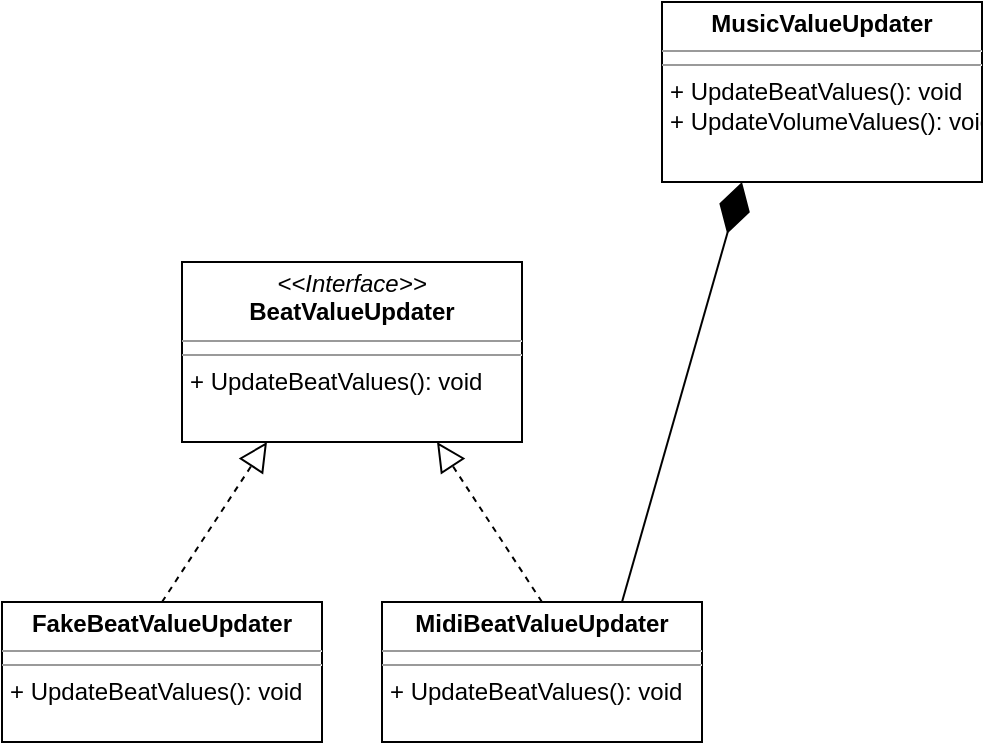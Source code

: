 <mxfile version="12.4.7" type="github"><diagram id="kDup70aPqAmlONpFN8vK" name="Page-1"><mxGraphModel dx="1038" dy="553" grid="1" gridSize="10" guides="1" tooltips="1" connect="1" arrows="1" fold="1" page="1" pageScale="1" pageWidth="850" pageHeight="1100" math="0" shadow="0"><root><mxCell id="0"/><mxCell id="1" parent="0"/><mxCell id="IexDdL5BKOaNLtybtklX-1" value="&lt;p style=&quot;margin: 0px ; margin-top: 4px ; text-align: center&quot;&gt;&lt;b&gt;MidiBeatValueUpdater&lt;/b&gt;&lt;br&gt;&lt;/p&gt;&lt;hr size=&quot;1&quot;&gt;&lt;hr size=&quot;1&quot;&gt;&lt;p style=&quot;margin: 0px ; margin-left: 4px&quot;&gt;+ UpdateBeatValues(): void&lt;br&gt;&lt;/p&gt;" style="verticalAlign=top;align=left;overflow=fill;fontSize=12;fontFamily=Helvetica;html=1;" vertex="1" parent="1"><mxGeometry x="220" y="450" width="160" height="70" as="geometry"/></mxCell><mxCell id="IexDdL5BKOaNLtybtklX-3" value="&lt;p style=&quot;margin: 0px ; margin-top: 4px ; text-align: center&quot;&gt;&lt;i&gt;&amp;lt;&amp;lt;Interface&amp;gt;&amp;gt;&lt;/i&gt;&lt;br&gt;&lt;b&gt;BeatValueUpdater&lt;/b&gt;&lt;/p&gt;&lt;hr size=&quot;1&quot;&gt;&lt;hr size=&quot;1&quot;&gt;&lt;p style=&quot;margin: 0px ; margin-left: 4px&quot;&gt;+ UpdateBeatValues(): void&lt;/p&gt;" style="verticalAlign=top;align=left;overflow=fill;fontSize=12;fontFamily=Helvetica;html=1;" vertex="1" parent="1"><mxGeometry x="120" y="280" width="170" height="90" as="geometry"/></mxCell><mxCell id="IexDdL5BKOaNLtybtklX-4" value="&lt;p style=&quot;margin: 0px ; margin-top: 4px ; text-align: center&quot;&gt;&lt;b&gt;FakeBeatValueUpdater&lt;/b&gt;&lt;br&gt;&lt;/p&gt;&lt;hr size=&quot;1&quot;&gt;&lt;hr size=&quot;1&quot;&gt;&lt;p style=&quot;margin: 0px ; margin-left: 4px&quot;&gt;+ UpdateBeatValues(): void&lt;br&gt;&lt;/p&gt;" style="verticalAlign=top;align=left;overflow=fill;fontSize=12;fontFamily=Helvetica;html=1;" vertex="1" parent="1"><mxGeometry x="30" y="450" width="160" height="70" as="geometry"/></mxCell><mxCell id="IexDdL5BKOaNLtybtklX-6" value="" style="endArrow=block;dashed=1;endFill=0;endSize=12;html=1;entryX=0.25;entryY=1;entryDx=0;entryDy=0;exitX=0.5;exitY=0;exitDx=0;exitDy=0;" edge="1" parent="1" source="IexDdL5BKOaNLtybtklX-4" target="IexDdL5BKOaNLtybtklX-3"><mxGeometry width="160" relative="1" as="geometry"><mxPoint x="100" y="420" as="sourcePoint"/><mxPoint x="390" y="320" as="targetPoint"/></mxGeometry></mxCell><mxCell id="IexDdL5BKOaNLtybtklX-7" value="" style="endArrow=block;dashed=1;endFill=0;endSize=12;html=1;entryX=0.75;entryY=1;entryDx=0;entryDy=0;exitX=0.5;exitY=0;exitDx=0;exitDy=0;" edge="1" parent="1" source="IexDdL5BKOaNLtybtklX-1" target="IexDdL5BKOaNLtybtklX-3"><mxGeometry width="160" relative="1" as="geometry"><mxPoint x="120" y="460" as="sourcePoint"/><mxPoint x="162.5" y="370" as="targetPoint"/></mxGeometry></mxCell><mxCell id="IexDdL5BKOaNLtybtklX-9" value="&lt;p style=&quot;margin: 0px ; margin-top: 4px ; text-align: center&quot;&gt;&lt;b&gt;MusicValueUpdater&lt;/b&gt;&lt;br&gt;&lt;/p&gt;&lt;hr size=&quot;1&quot;&gt;&lt;hr size=&quot;1&quot;&gt;&lt;p style=&quot;margin: 0px ; margin-left: 4px&quot;&gt;+ UpdateBeatValues(): void&lt;/p&gt;&lt;p style=&quot;margin: 0px ; margin-left: 4px&quot;&gt;+ UpdateVolumeValues(): void&lt;/p&gt;" style="verticalAlign=top;align=left;overflow=fill;fontSize=12;fontFamily=Helvetica;html=1;" vertex="1" parent="1"><mxGeometry x="360" y="150" width="160" height="90" as="geometry"/></mxCell><mxCell id="IexDdL5BKOaNLtybtklX-12" value="" style="endArrow=diamondThin;endFill=1;endSize=24;html=1;exitX=0.75;exitY=0;exitDx=0;exitDy=0;entryX=0.25;entryY=1;entryDx=0;entryDy=0;" edge="1" parent="1" source="IexDdL5BKOaNLtybtklX-1" target="IexDdL5BKOaNLtybtklX-9"><mxGeometry width="160" relative="1" as="geometry"><mxPoint x="540" y="350" as="sourcePoint"/><mxPoint x="700" y="350" as="targetPoint"/></mxGeometry></mxCell></root></mxGraphModel></diagram></mxfile>